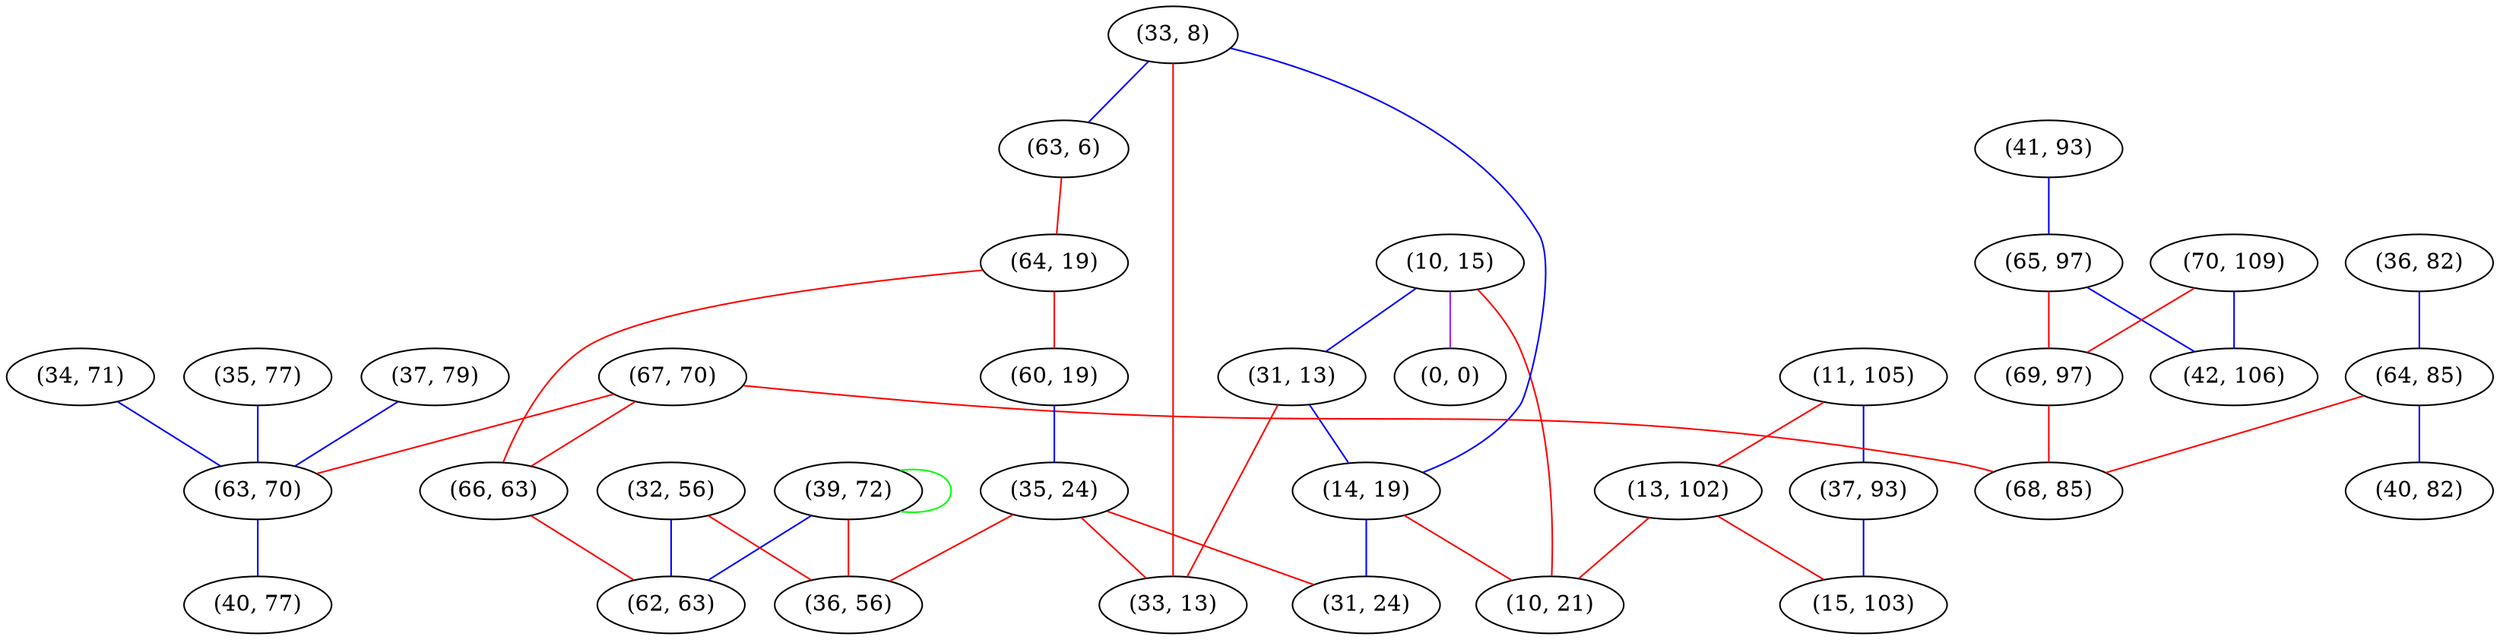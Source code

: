 graph "" {
"(34, 71)";
"(10, 15)";
"(33, 8)";
"(31, 13)";
"(41, 93)";
"(65, 97)";
"(63, 6)";
"(36, 82)";
"(64, 85)";
"(35, 77)";
"(64, 19)";
"(11, 105)";
"(37, 93)";
"(13, 102)";
"(37, 79)";
"(67, 70)";
"(60, 19)";
"(35, 24)";
"(0, 0)";
"(14, 19)";
"(31, 24)";
"(40, 82)";
"(70, 109)";
"(69, 97)";
"(39, 72)";
"(63, 70)";
"(40, 77)";
"(66, 63)";
"(33, 13)";
"(32, 56)";
"(10, 21)";
"(42, 106)";
"(15, 103)";
"(36, 56)";
"(68, 85)";
"(62, 63)";
"(34, 71)" -- "(63, 70)"  [color=blue, key=0, weight=3];
"(10, 15)" -- "(31, 13)"  [color=blue, key=0, weight=3];
"(10, 15)" -- "(10, 21)"  [color=red, key=0, weight=1];
"(10, 15)" -- "(0, 0)"  [color=purple, key=0, weight=4];
"(33, 8)" -- "(14, 19)"  [color=blue, key=0, weight=3];
"(33, 8)" -- "(33, 13)"  [color=red, key=0, weight=1];
"(33, 8)" -- "(63, 6)"  [color=blue, key=0, weight=3];
"(31, 13)" -- "(33, 13)"  [color=red, key=0, weight=1];
"(31, 13)" -- "(14, 19)"  [color=blue, key=0, weight=3];
"(41, 93)" -- "(65, 97)"  [color=blue, key=0, weight=3];
"(65, 97)" -- "(69, 97)"  [color=red, key=0, weight=1];
"(65, 97)" -- "(42, 106)"  [color=blue, key=0, weight=3];
"(63, 6)" -- "(64, 19)"  [color=red, key=0, weight=1];
"(36, 82)" -- "(64, 85)"  [color=blue, key=0, weight=3];
"(64, 85)" -- "(68, 85)"  [color=red, key=0, weight=1];
"(64, 85)" -- "(40, 82)"  [color=blue, key=0, weight=3];
"(35, 77)" -- "(63, 70)"  [color=blue, key=0, weight=3];
"(64, 19)" -- "(66, 63)"  [color=red, key=0, weight=1];
"(64, 19)" -- "(60, 19)"  [color=red, key=0, weight=1];
"(11, 105)" -- "(13, 102)"  [color=red, key=0, weight=1];
"(11, 105)" -- "(37, 93)"  [color=blue, key=0, weight=3];
"(37, 93)" -- "(15, 103)"  [color=blue, key=0, weight=3];
"(13, 102)" -- "(10, 21)"  [color=red, key=0, weight=1];
"(13, 102)" -- "(15, 103)"  [color=red, key=0, weight=1];
"(37, 79)" -- "(63, 70)"  [color=blue, key=0, weight=3];
"(67, 70)" -- "(66, 63)"  [color=red, key=0, weight=1];
"(67, 70)" -- "(68, 85)"  [color=red, key=0, weight=1];
"(67, 70)" -- "(63, 70)"  [color=red, key=0, weight=1];
"(60, 19)" -- "(35, 24)"  [color=blue, key=0, weight=3];
"(35, 24)" -- "(33, 13)"  [color=red, key=0, weight=1];
"(35, 24)" -- "(31, 24)"  [color=red, key=0, weight=1];
"(35, 24)" -- "(36, 56)"  [color=red, key=0, weight=1];
"(14, 19)" -- "(10, 21)"  [color=red, key=0, weight=1];
"(14, 19)" -- "(31, 24)"  [color=blue, key=0, weight=3];
"(70, 109)" -- "(69, 97)"  [color=red, key=0, weight=1];
"(70, 109)" -- "(42, 106)"  [color=blue, key=0, weight=3];
"(69, 97)" -- "(68, 85)"  [color=red, key=0, weight=1];
"(39, 72)" -- "(62, 63)"  [color=blue, key=0, weight=3];
"(39, 72)" -- "(39, 72)"  [color=green, key=0, weight=2];
"(39, 72)" -- "(36, 56)"  [color=red, key=0, weight=1];
"(63, 70)" -- "(40, 77)"  [color=blue, key=0, weight=3];
"(66, 63)" -- "(62, 63)"  [color=red, key=0, weight=1];
"(32, 56)" -- "(62, 63)"  [color=blue, key=0, weight=3];
"(32, 56)" -- "(36, 56)"  [color=red, key=0, weight=1];
}
